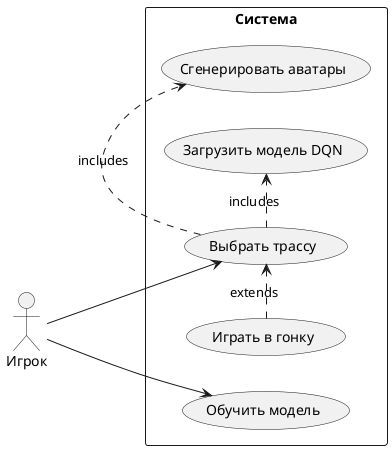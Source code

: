 @startuml
left to right direction
actor Игрок
rectangle Система {
  usecase "Выбрать трассу" as UC0
  usecase "Играть в гонку" as UC1
  usecase "Сгенерировать аватары" as UC2
  usecase "Загрузить модель DQN" as UC3
  usecase "Обучить модель" as UC4
}

Игрок --> UC0
Игрок --> UC4
UC0 .> UC2 : includes
UC0 .> UC3 : includes
UC1 .> UC0 : extends
@enduml